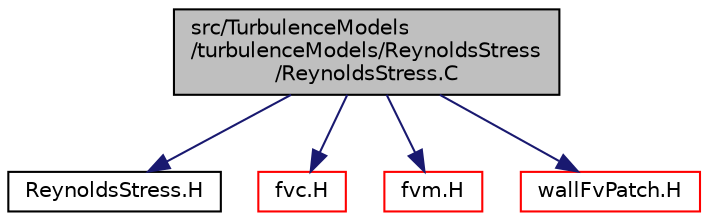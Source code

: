 digraph "src/TurbulenceModels/turbulenceModels/ReynoldsStress/ReynoldsStress.C"
{
  bgcolor="transparent";
  edge [fontname="Helvetica",fontsize="10",labelfontname="Helvetica",labelfontsize="10"];
  node [fontname="Helvetica",fontsize="10",shape=record];
  Node0 [label="src/TurbulenceModels\l/turbulenceModels/ReynoldsStress\l/ReynoldsStress.C",height=0.2,width=0.4,color="black", fillcolor="grey75", style="filled", fontcolor="black"];
  Node0 -> Node1 [color="midnightblue",fontsize="10",style="solid",fontname="Helvetica"];
  Node1 [label="ReynoldsStress.H",height=0.2,width=0.4,color="black",URL="$a18224.html"];
  Node0 -> Node2 [color="midnightblue",fontsize="10",style="solid",fontname="Helvetica"];
  Node2 [label="fvc.H",height=0.2,width=0.4,color="red",URL="$a03092.html"];
  Node0 -> Node170 [color="midnightblue",fontsize="10",style="solid",fontname="Helvetica"];
  Node170 [label="fvm.H",height=0.2,width=0.4,color="red",URL="$a03224.html"];
  Node0 -> Node362 [color="midnightblue",fontsize="10",style="solid",fontname="Helvetica"];
  Node362 [label="wallFvPatch.H",height=0.2,width=0.4,color="red",URL="$a03860.html"];
}
